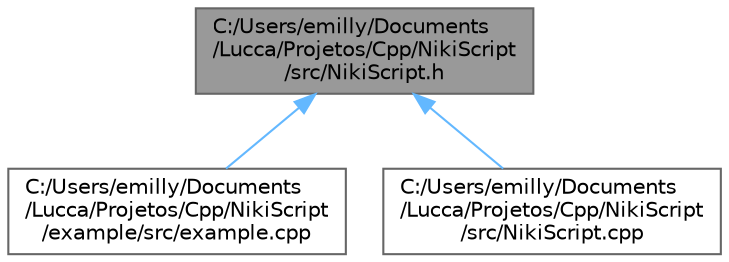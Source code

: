 digraph "C:/Users/emilly/Documents/Lucca/Projetos/Cpp/NikiScript/src/NikiScript.h"
{
 // LATEX_PDF_SIZE
  bgcolor="transparent";
  edge [fontname=Helvetica,fontsize=10,labelfontname=Helvetica,labelfontsize=10];
  node [fontname=Helvetica,fontsize=10,shape=box,height=0.2,width=0.4];
  Node1 [id="Node000001",label="C:/Users/emilly/Documents\l/Lucca/Projetos/Cpp/NikiScript\l/src/NikiScript.h",height=0.2,width=0.4,color="gray40", fillcolor="grey60", style="filled", fontcolor="black",tooltip=" "];
  Node1 -> Node2 [id="edge1_Node000001_Node000002",dir="back",color="steelblue1",style="solid",tooltip=" "];
  Node2 [id="Node000002",label="C:/Users/emilly/Documents\l/Lucca/Projetos/Cpp/NikiScript\l/example/src/example.cpp",height=0.2,width=0.4,color="grey40", fillcolor="white", style="filled",URL="$example_8cpp.html",tooltip=" "];
  Node1 -> Node3 [id="edge2_Node000001_Node000003",dir="back",color="steelblue1",style="solid",tooltip=" "];
  Node3 [id="Node000003",label="C:/Users/emilly/Documents\l/Lucca/Projetos/Cpp/NikiScript\l/src/NikiScript.cpp",height=0.2,width=0.4,color="grey40", fillcolor="white", style="filled",URL="$_niki_script_8cpp.html",tooltip=" "];
}
